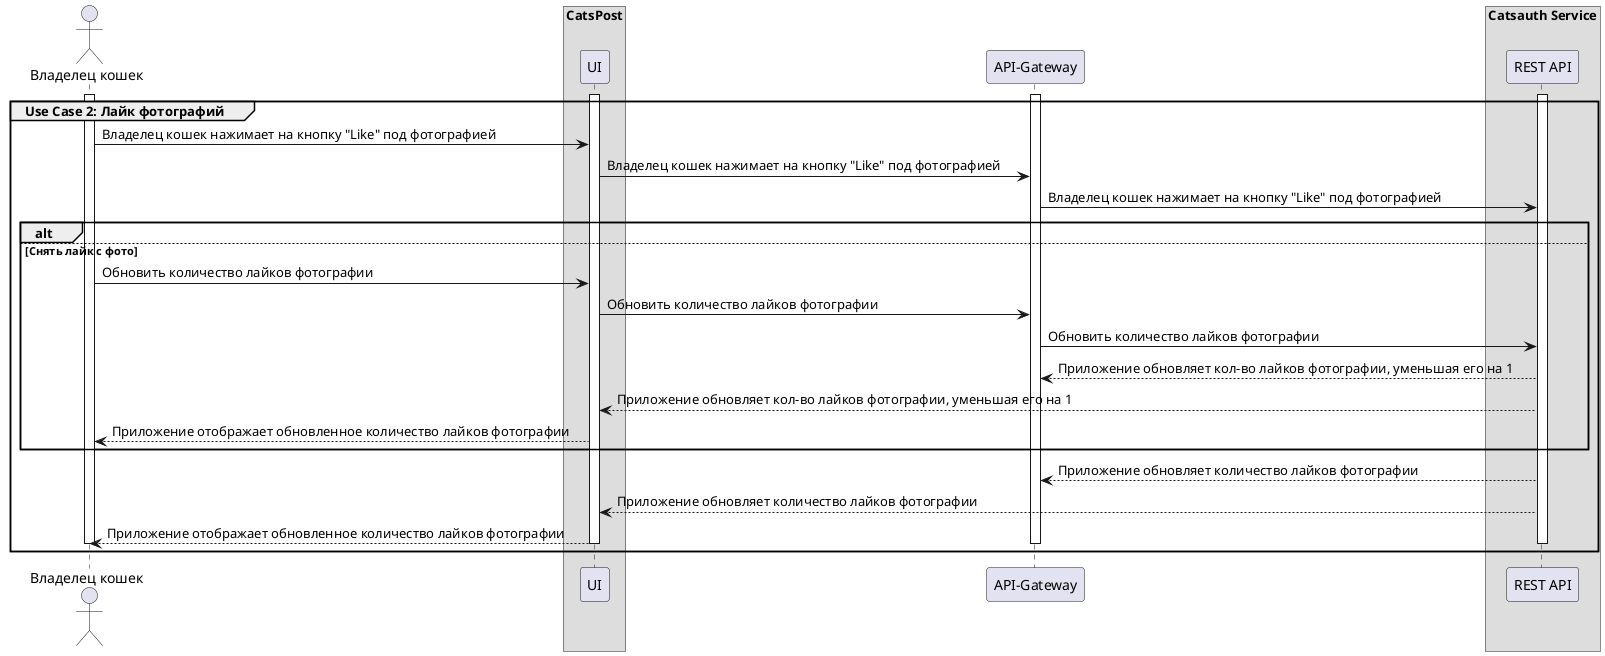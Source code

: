@startuml
actor "Владелец кошек" as User
box "CatsPost"
    participant "UI" as UI
end box
participant "API-Gateway" as Gateway
box "Catsauth Service"
participant "REST API" as REST
end box



group Use Case 2: Лайк фотографий
activate User
activate UI
activate Gateway
activate REST
User -> UI:Владелец кошек нажимает на кнопку "Like" под фотографией
UI -> Gateway:Владелец кошек нажимает на кнопку "Like" под фотографией
Gateway -> REST:Владелец кошек нажимает на кнопку "Like" под фотографией
alt
else Снять лайк с фото
User -> UI:Обновить количество лайков фотографии
UI -> Gateway:Обновить количество лайков фотографии
Gateway -> REST:Обновить количество лайков фотографии
Gateway <-- REST:Приложение обновляет кол-во лайков фотографии, уменьшая его на 1
UI <-- REST:Приложение обновляет кол-во лайков фотографии, уменьшая его на 1
User <-- UI:Приложение отображает обновленное количество лайков фотографии
end
Gateway <-- REST:Приложение обновляет количество лайков фотографии
UI <-- REST:Приложение обновляет количество лайков фотографии
User <-- UI:Приложение отображает обновленное количество лайков фотографии
deactivate User
deactivate UI
deactivate Gateway
deactivate REST
end group
@enduml
